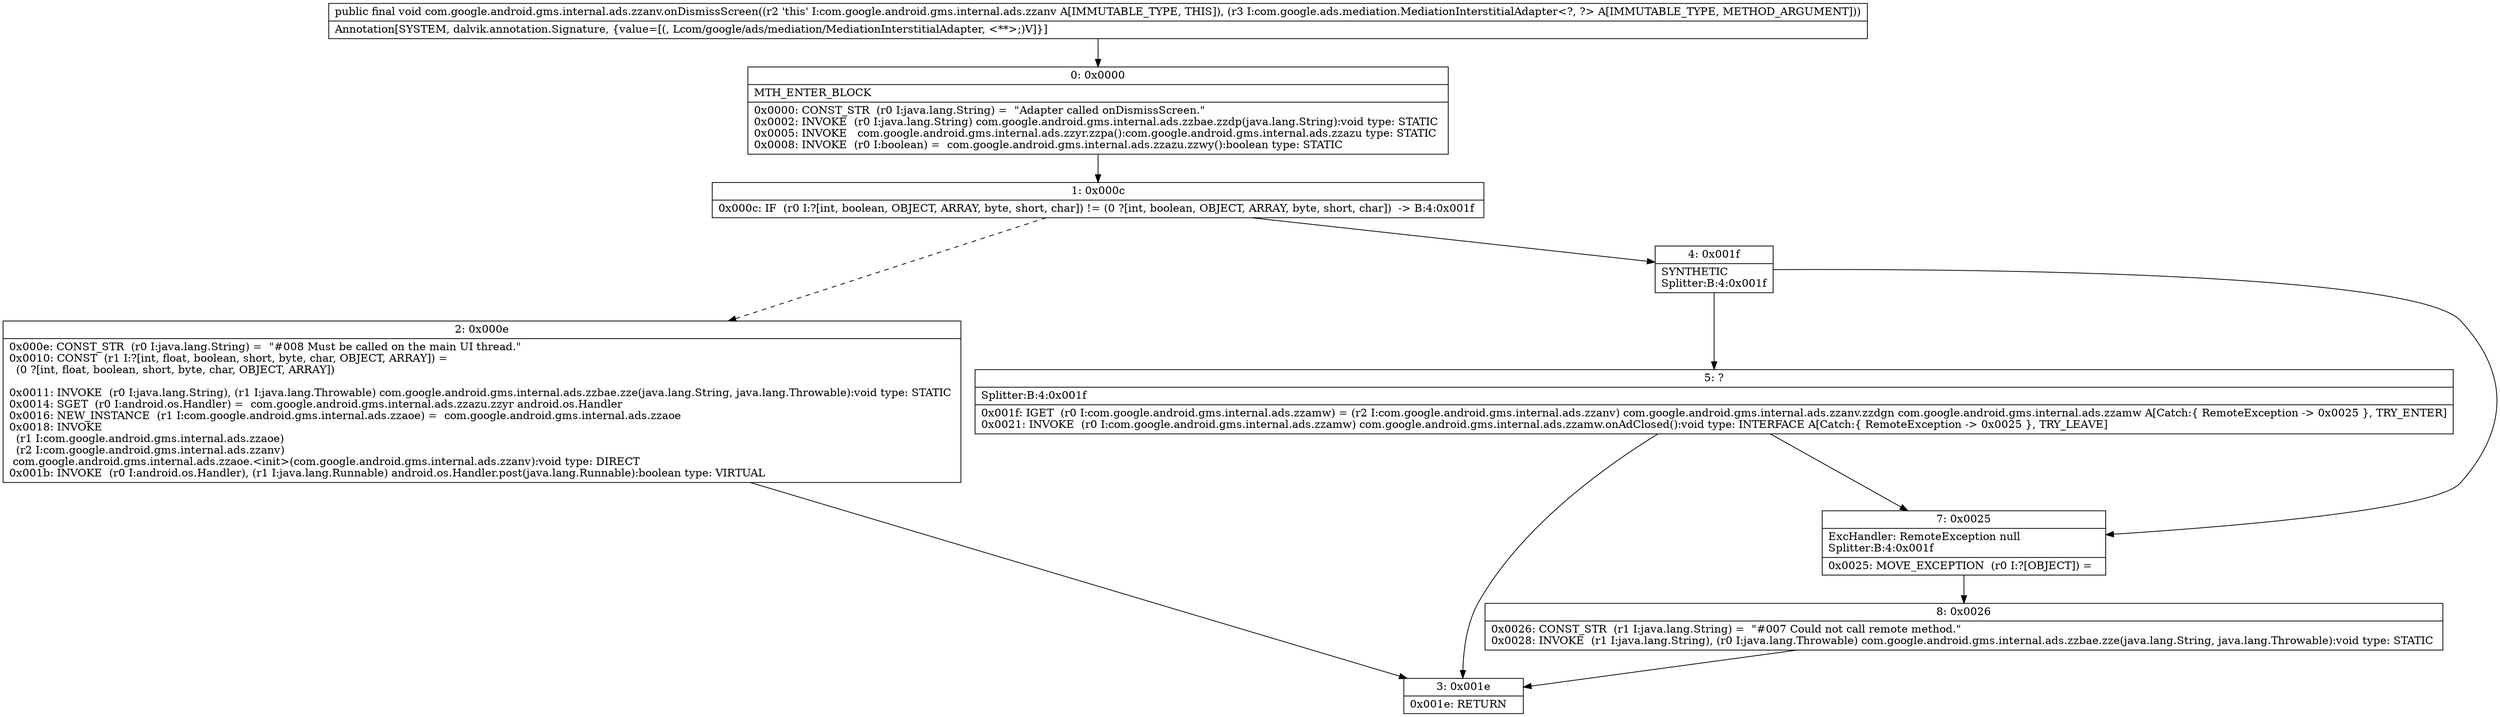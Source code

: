 digraph "CFG forcom.google.android.gms.internal.ads.zzanv.onDismissScreen(Lcom\/google\/ads\/mediation\/MediationInterstitialAdapter;)V" {
Node_0 [shape=record,label="{0\:\ 0x0000|MTH_ENTER_BLOCK\l|0x0000: CONST_STR  (r0 I:java.lang.String) =  \"Adapter called onDismissScreen.\" \l0x0002: INVOKE  (r0 I:java.lang.String) com.google.android.gms.internal.ads.zzbae.zzdp(java.lang.String):void type: STATIC \l0x0005: INVOKE   com.google.android.gms.internal.ads.zzyr.zzpa():com.google.android.gms.internal.ads.zzazu type: STATIC \l0x0008: INVOKE  (r0 I:boolean) =  com.google.android.gms.internal.ads.zzazu.zzwy():boolean type: STATIC \l}"];
Node_1 [shape=record,label="{1\:\ 0x000c|0x000c: IF  (r0 I:?[int, boolean, OBJECT, ARRAY, byte, short, char]) != (0 ?[int, boolean, OBJECT, ARRAY, byte, short, char])  \-\> B:4:0x001f \l}"];
Node_2 [shape=record,label="{2\:\ 0x000e|0x000e: CONST_STR  (r0 I:java.lang.String) =  \"#008 Must be called on the main UI thread.\" \l0x0010: CONST  (r1 I:?[int, float, boolean, short, byte, char, OBJECT, ARRAY]) = \l  (0 ?[int, float, boolean, short, byte, char, OBJECT, ARRAY])\l \l0x0011: INVOKE  (r0 I:java.lang.String), (r1 I:java.lang.Throwable) com.google.android.gms.internal.ads.zzbae.zze(java.lang.String, java.lang.Throwable):void type: STATIC \l0x0014: SGET  (r0 I:android.os.Handler) =  com.google.android.gms.internal.ads.zzazu.zzyr android.os.Handler \l0x0016: NEW_INSTANCE  (r1 I:com.google.android.gms.internal.ads.zzaoe) =  com.google.android.gms.internal.ads.zzaoe \l0x0018: INVOKE  \l  (r1 I:com.google.android.gms.internal.ads.zzaoe)\l  (r2 I:com.google.android.gms.internal.ads.zzanv)\l com.google.android.gms.internal.ads.zzaoe.\<init\>(com.google.android.gms.internal.ads.zzanv):void type: DIRECT \l0x001b: INVOKE  (r0 I:android.os.Handler), (r1 I:java.lang.Runnable) android.os.Handler.post(java.lang.Runnable):boolean type: VIRTUAL \l}"];
Node_3 [shape=record,label="{3\:\ 0x001e|0x001e: RETURN   \l}"];
Node_4 [shape=record,label="{4\:\ 0x001f|SYNTHETIC\lSplitter:B:4:0x001f\l}"];
Node_5 [shape=record,label="{5\:\ ?|Splitter:B:4:0x001f\l|0x001f: IGET  (r0 I:com.google.android.gms.internal.ads.zzamw) = (r2 I:com.google.android.gms.internal.ads.zzanv) com.google.android.gms.internal.ads.zzanv.zzdgn com.google.android.gms.internal.ads.zzamw A[Catch:\{ RemoteException \-\> 0x0025 \}, TRY_ENTER]\l0x0021: INVOKE  (r0 I:com.google.android.gms.internal.ads.zzamw) com.google.android.gms.internal.ads.zzamw.onAdClosed():void type: INTERFACE A[Catch:\{ RemoteException \-\> 0x0025 \}, TRY_LEAVE]\l}"];
Node_7 [shape=record,label="{7\:\ 0x0025|ExcHandler: RemoteException null\lSplitter:B:4:0x001f\l|0x0025: MOVE_EXCEPTION  (r0 I:?[OBJECT]) =  \l}"];
Node_8 [shape=record,label="{8\:\ 0x0026|0x0026: CONST_STR  (r1 I:java.lang.String) =  \"#007 Could not call remote method.\" \l0x0028: INVOKE  (r1 I:java.lang.String), (r0 I:java.lang.Throwable) com.google.android.gms.internal.ads.zzbae.zze(java.lang.String, java.lang.Throwable):void type: STATIC \l}"];
MethodNode[shape=record,label="{public final void com.google.android.gms.internal.ads.zzanv.onDismissScreen((r2 'this' I:com.google.android.gms.internal.ads.zzanv A[IMMUTABLE_TYPE, THIS]), (r3 I:com.google.ads.mediation.MediationInterstitialAdapter\<?, ?\> A[IMMUTABLE_TYPE, METHOD_ARGUMENT]))  | Annotation[SYSTEM, dalvik.annotation.Signature, \{value=[(, Lcom\/google\/ads\/mediation\/MediationInterstitialAdapter, \<**\>;)V]\}]\l}"];
MethodNode -> Node_0;
Node_0 -> Node_1;
Node_1 -> Node_2[style=dashed];
Node_1 -> Node_4;
Node_2 -> Node_3;
Node_4 -> Node_5;
Node_4 -> Node_7;
Node_5 -> Node_7;
Node_5 -> Node_3;
Node_7 -> Node_8;
Node_8 -> Node_3;
}

